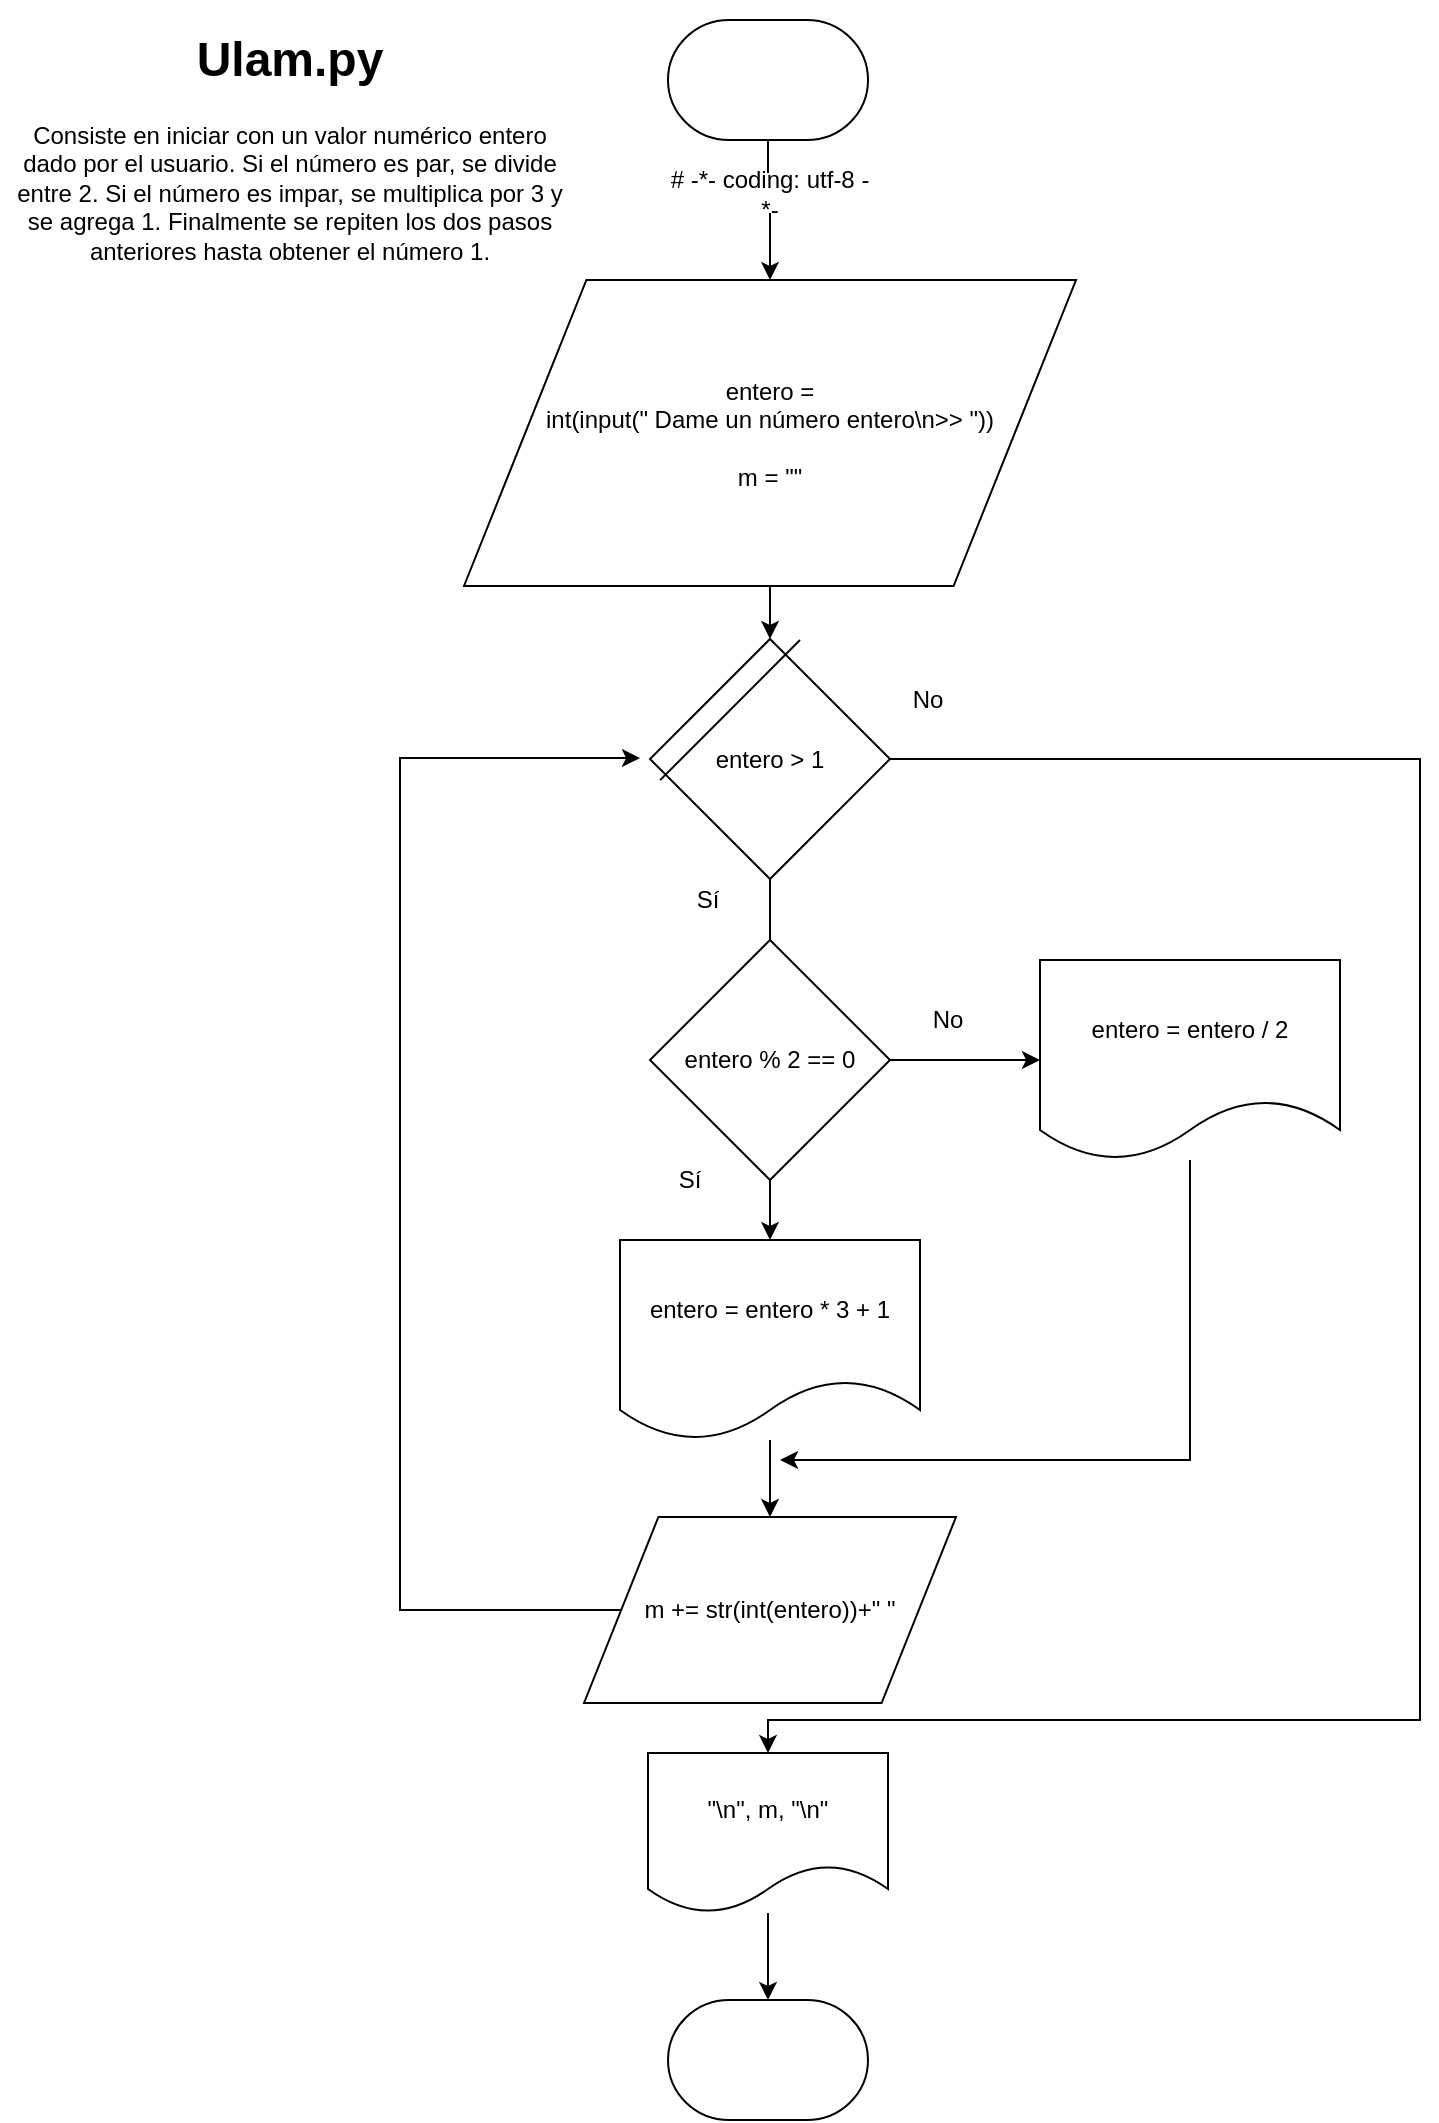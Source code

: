 <mxfile version="10.7.7" type="google"><diagram id="t9eIMvIFj8lqUvyRgRZ9" name="Page-1"><mxGraphModel dx="998" dy="483" grid="1" gridSize="10" guides="1" tooltips="1" connect="1" arrows="1" fold="1" page="1" pageScale="1" pageWidth="850" pageHeight="1100" math="0" shadow="0"><root><mxCell id="0"/><mxCell id="1" parent="0"/><mxCell id="4BTMthnvzZJZzFdLzzdM-22" value="&lt;h1&gt;Ulam.py&lt;br&gt;&lt;/h1&gt;&lt;p&gt;Consiste en iniciar con un valor numérico entero dado por el usuario. Si el número es par, se divide entre 2. Si el número es impar, se multiplica por 3 y se agrega 1. Finalmente se repiten los dos pasos anteriores hasta obtener el número 1.&lt;br&gt;&lt;/p&gt;" style="text;html=1;strokeColor=none;fillColor=none;spacing=5;spacingTop=-20;whiteSpace=wrap;overflow=hidden;rounded=0;labelBackgroundColor=#ffffff;align=center;" parent="1" vertex="1"><mxGeometry x="40" y="40" width="290" height="130" as="geometry"/></mxCell><mxCell id="4BTMthnvzZJZzFdLzzdM-1" value="" style="strokeWidth=1;html=1;shape=mxgraph.flowchart.terminator;whiteSpace=wrap;" parent="1" vertex="1"><mxGeometry x="374" y="40" width="100" height="60" as="geometry"/></mxCell><mxCell id="4BTMthnvzZJZzFdLzzdM-18" value="" style="strokeWidth=1;html=1;shape=mxgraph.flowchart.terminator;whiteSpace=wrap;" parent="1" vertex="1"><mxGeometry x="374" y="1030" width="100" height="60" as="geometry"/></mxCell><mxCell id="h7jLW6X67XXgZr9En6BO-5" value="&lt;div&gt;entero = &lt;br&gt;&lt;/div&gt;&lt;div&gt;int(input(&quot; Dame un número entero\n&amp;gt;&amp;gt; &quot;))&lt;/div&gt;&lt;div&gt;&lt;br&gt;&lt;/div&gt;&lt;div&gt;m = &quot;&quot;&lt;br&gt;&lt;/div&gt;" style="shape=parallelogram;perimeter=parallelogramPerimeter;whiteSpace=wrap;html=1;" parent="1" vertex="1"><mxGeometry x="272" y="170" width="306" height="153" as="geometry"/></mxCell><mxCell id="h7jLW6X67XXgZr9En6BO-9" value="" style="edgeStyle=orthogonalEdgeStyle;rounded=0;orthogonalLoop=1;jettySize=auto;html=1;" parent="1" source="4BTMthnvzZJZzFdLzzdM-1" target="h7jLW6X67XXgZr9En6BO-5" edge="1"><mxGeometry relative="1" as="geometry"/></mxCell><mxCell id="h7jLW6X67XXgZr9En6BO-25" value="# -*- coding: utf-8 -*-" style="text;html=1;strokeColor=none;fillColor=#ffffff;align=center;verticalAlign=middle;whiteSpace=wrap;rounded=0;" parent="1" vertex="1"><mxGeometry x="370" y="116.5" width="110" height="20" as="geometry"/></mxCell><mxCell id="x7LN_W17hvvDfkgPOBuE-19" value="" style="edgeStyle=orthogonalEdgeStyle;rounded=0;orthogonalLoop=1;jettySize=auto;html=1;entryX=0.5;entryY=0;entryDx=0;entryDy=0;" parent="1" source="h7jLW6X67XXgZr9En6BO-78" target="h7jLW6X67XXgZr9En6BO-84" edge="1"><mxGeometry relative="1" as="geometry"><mxPoint x="740" y="720" as="targetPoint"/><Array as="points"><mxPoint x="750" y="410"/><mxPoint x="750" y="890"/><mxPoint x="424" y="890"/></Array></mxGeometry></mxCell><mxCell id="h7jLW6X67XXgZr9En6BO-78" value="entero &amp;gt; 1" style="rhombus;whiteSpace=wrap;html=1;fillColor=#ffffff;" parent="1" vertex="1"><mxGeometry x="365" y="349.5" width="120" height="120" as="geometry"/></mxCell><mxCell id="h7jLW6X67XXgZr9En6BO-79" value="" style="edgeStyle=orthogonalEdgeStyle;rounded=0;orthogonalLoop=1;jettySize=auto;html=1;endArrow=classic;endFill=1;" parent="1" source="h7jLW6X67XXgZr9En6BO-5" target="h7jLW6X67XXgZr9En6BO-78" edge="1"><mxGeometry relative="1" as="geometry"/></mxCell><mxCell id="h7jLW6X67XXgZr9En6BO-81" value="" style="edgeStyle=orthogonalEdgeStyle;rounded=0;orthogonalLoop=1;jettySize=auto;html=1;endArrow=classic;endFill=1;" parent="1" source="h7jLW6X67XXgZr9En6BO-78" edge="1"><mxGeometry relative="1" as="geometry"><mxPoint x="425" y="560" as="targetPoint"/></mxGeometry></mxCell><mxCell id="h7jLW6X67XXgZr9En6BO-88" value="" style="edgeStyle=orthogonalEdgeStyle;rounded=0;orthogonalLoop=1;jettySize=auto;html=1;endArrow=classic;endFill=1;" parent="1" source="h7jLW6X67XXgZr9En6BO-84" target="4BTMthnvzZJZzFdLzzdM-18" edge="1"><mxGeometry relative="1" as="geometry"/></mxCell><mxCell id="h7jLW6X67XXgZr9En6BO-84" value="&quot;\n&quot;, m, &quot;\n&quot;" style="shape=document;whiteSpace=wrap;html=1;boundedLbl=1;fillColor=#ffffff;" parent="1" vertex="1"><mxGeometry x="364" y="906.5" width="120" height="80" as="geometry"/></mxCell><mxCell id="h7jLW6X67XXgZr9En6BO-91" value="Sí" style="text;html=1;strokeColor=none;fillColor=none;align=center;verticalAlign=middle;whiteSpace=wrap;rounded=0;" parent="1" vertex="1"><mxGeometry x="374" y="469.5" width="40" height="20" as="geometry"/></mxCell><mxCell id="h7jLW6X67XXgZr9En6BO-92" value="No" style="text;html=1;strokeColor=none;fillColor=none;align=center;verticalAlign=middle;whiteSpace=wrap;rounded=0;" parent="1" vertex="1"><mxGeometry x="484" y="370" width="40" height="20" as="geometry"/></mxCell><mxCell id="x7LN_W17hvvDfkgPOBuE-9" value="" style="edgeStyle=orthogonalEdgeStyle;rounded=0;orthogonalLoop=1;jettySize=auto;html=1;" parent="1" source="x7LN_W17hvvDfkgPOBuE-1" target="x7LN_W17hvvDfkgPOBuE-2" edge="1"><mxGeometry relative="1" as="geometry"/></mxCell><mxCell id="x7LN_W17hvvDfkgPOBuE-10" value="" style="edgeStyle=orthogonalEdgeStyle;rounded=0;orthogonalLoop=1;jettySize=auto;html=1;" parent="1" source="x7LN_W17hvvDfkgPOBuE-1" target="x7LN_W17hvvDfkgPOBuE-5" edge="1"><mxGeometry relative="1" as="geometry"/></mxCell><mxCell id="x7LN_W17hvvDfkgPOBuE-1" value="entero % 2 == 0" style="rhombus;whiteSpace=wrap;html=1;fillColor=#ffffff;" parent="1" vertex="1"><mxGeometry x="365" y="500" width="120" height="120" as="geometry"/></mxCell><mxCell id="x7LN_W17hvvDfkgPOBuE-15" value="" style="edgeStyle=orthogonalEdgeStyle;rounded=0;orthogonalLoop=1;jettySize=auto;html=1;" parent="1" source="x7LN_W17hvvDfkgPOBuE-2" edge="1"><mxGeometry relative="1" as="geometry"><mxPoint x="430" y="760" as="targetPoint"/><Array as="points"><mxPoint x="635" y="760"/><mxPoint x="430" y="760"/></Array></mxGeometry></mxCell><mxCell id="x7LN_W17hvvDfkgPOBuE-2" value="entero = entero / 2" style="shape=document;whiteSpace=wrap;html=1;boundedLbl=1;fillColor=#ffffff;" parent="1" vertex="1"><mxGeometry x="560" y="510" width="150" height="100" as="geometry"/></mxCell><mxCell id="x7LN_W17hvvDfkgPOBuE-11" value="" style="edgeStyle=orthogonalEdgeStyle;rounded=0;orthogonalLoop=1;jettySize=auto;html=1;" parent="1" source="x7LN_W17hvvDfkgPOBuE-5" target="x7LN_W17hvvDfkgPOBuE-6" edge="1"><mxGeometry relative="1" as="geometry"/></mxCell><mxCell id="x7LN_W17hvvDfkgPOBuE-5" value="entero = entero * 3 + 1" style="shape=document;whiteSpace=wrap;html=1;boundedLbl=1;fillColor=#ffffff;" parent="1" vertex="1"><mxGeometry x="350" y="650" width="150" height="100" as="geometry"/></mxCell><mxCell id="x7LN_W17hvvDfkgPOBuE-13" value="" style="edgeStyle=orthogonalEdgeStyle;rounded=0;orthogonalLoop=1;jettySize=auto;html=1;" parent="1" source="x7LN_W17hvvDfkgPOBuE-6" edge="1"><mxGeometry relative="1" as="geometry"><mxPoint x="360" y="409" as="targetPoint"/><Array as="points"><mxPoint x="240" y="835"/><mxPoint x="240" y="409"/></Array></mxGeometry></mxCell><mxCell id="x7LN_W17hvvDfkgPOBuE-6" value="m += str(int(entero))+&quot; &quot;" style="shape=parallelogram;perimeter=parallelogramPerimeter;whiteSpace=wrap;html=1;" parent="1" vertex="1"><mxGeometry x="332" y="788.5" width="186" height="93" as="geometry"/></mxCell><mxCell id="x7LN_W17hvvDfkgPOBuE-8" value="" style="endArrow=none;html=1;exitX=0.042;exitY=0.588;exitDx=0;exitDy=0;exitPerimeter=0;" parent="1" source="h7jLW6X67XXgZr9En6BO-78" edge="1"><mxGeometry width="50" height="50" relative="1" as="geometry"><mxPoint x="380" y="409.5" as="sourcePoint"/><mxPoint x="440" y="350" as="targetPoint"/></mxGeometry></mxCell><mxCell id="x7LN_W17hvvDfkgPOBuE-16" value="Sí" style="text;html=1;strokeColor=none;fillColor=none;align=center;verticalAlign=middle;whiteSpace=wrap;rounded=0;" parent="1" vertex="1"><mxGeometry x="365" y="610" width="40" height="20" as="geometry"/></mxCell><mxCell id="x7LN_W17hvvDfkgPOBuE-17" value="No" style="text;html=1;strokeColor=none;fillColor=none;align=center;verticalAlign=middle;whiteSpace=wrap;rounded=0;" parent="1" vertex="1"><mxGeometry x="494" y="530" width="40" height="20" as="geometry"/></mxCell></root></mxGraphModel></diagram></mxfile>